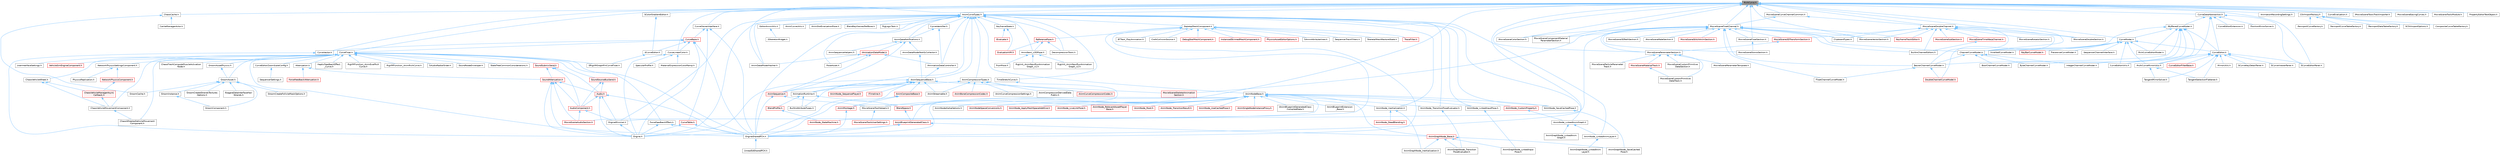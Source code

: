 digraph "RichCurve.h"
{
 // INTERACTIVE_SVG=YES
 // LATEX_PDF_SIZE
  bgcolor="transparent";
  edge [fontname=Helvetica,fontsize=10,labelfontname=Helvetica,labelfontsize=10];
  node [fontname=Helvetica,fontsize=10,shape=box,height=0.2,width=0.4];
  Node1 [id="Node000001",label="RichCurve.h",height=0.2,width=0.4,color="gray40", fillcolor="grey60", style="filled", fontcolor="black",tooltip=" "];
  Node1 -> Node2 [id="edge1_Node000001_Node000002",dir="back",color="steelblue1",style="solid",tooltip=" "];
  Node2 [id="Node000002",label="AnimCurveTypes.h",height=0.2,width=0.4,color="grey40", fillcolor="white", style="filled",URL="$d2/d19/AnimCurveTypes_8h.html",tooltip=" "];
  Node2 -> Node3 [id="edge2_Node000002_Node000003",dir="back",color="steelblue1",style="solid",tooltip=" "];
  Node3 [id="Node000003",label="AnimCompressionTypes.h",height=0.2,width=0.4,color="grey40", fillcolor="white", style="filled",URL="$d1/d3b/AnimCompressionTypes_8h.html",tooltip=" "];
  Node3 -> Node4 [id="edge3_Node000003_Node000004",dir="back",color="steelblue1",style="solid",tooltip=" "];
  Node4 [id="Node000004",label="AnimBoneCompressionCodec.h",height=0.2,width=0.4,color="red", fillcolor="#FFF0F0", style="filled",URL="$dd/dc3/AnimBoneCompressionCodec_8h.html",tooltip=" "];
  Node3 -> Node13 [id="edge4_Node000003_Node000013",dir="back",color="steelblue1",style="solid",tooltip=" "];
  Node13 [id="Node000013",label="AnimCompressionDerivedData\lPublic.h",height=0.2,width=0.4,color="grey40", fillcolor="white", style="filled",URL="$dc/d36/AnimCompressionDerivedDataPublic_8h.html",tooltip=" "];
  Node3 -> Node14 [id="edge5_Node000003_Node000014",dir="back",color="steelblue1",style="solid",tooltip=" "];
  Node14 [id="Node000014",label="AnimCurveCompressionCodec.h",height=0.2,width=0.4,color="red", fillcolor="#FFF0F0", style="filled",URL="$d3/d77/AnimCurveCompressionCodec_8h.html",tooltip=" "];
  Node3 -> Node18 [id="edge6_Node000003_Node000018",dir="back",color="steelblue1",style="solid",tooltip=" "];
  Node18 [id="Node000018",label="AnimCurveCompressionSettings.h",height=0.2,width=0.4,color="grey40", fillcolor="white", style="filled",URL="$d0/d49/AnimCurveCompressionSettings_8h.html",tooltip=" "];
  Node3 -> Node19 [id="edge7_Node000003_Node000019",dir="back",color="steelblue1",style="solid",tooltip=" "];
  Node19 [id="Node000019",label="AnimSequence.h",height=0.2,width=0.4,color="red", fillcolor="#FFF0F0", style="filled",URL="$d0/d8a/AnimSequence_8h.html",tooltip=" "];
  Node19 -> Node28 [id="edge8_Node000019_Node000028",dir="back",color="steelblue1",style="solid",tooltip=" "];
  Node28 [id="Node000028",label="EngineSharedPCH.h",height=0.2,width=0.4,color="grey40", fillcolor="white", style="filled",URL="$dc/dbb/EngineSharedPCH_8h.html",tooltip=" "];
  Node28 -> Node29 [id="edge9_Node000028_Node000029",dir="back",color="steelblue1",style="solid",tooltip=" "];
  Node29 [id="Node000029",label="UnrealEdSharedPCH.h",height=0.2,width=0.4,color="grey40", fillcolor="white", style="filled",URL="$d1/de6/UnrealEdSharedPCH_8h.html",tooltip=" "];
  Node19 -> Node30 [id="edge10_Node000019_Node000030",dir="back",color="steelblue1",style="solid",tooltip=" "];
  Node30 [id="Node000030",label="MovieSceneToolHelpers.h",height=0.2,width=0.4,color="grey40", fillcolor="white", style="filled",URL="$d4/d0e/MovieSceneToolHelpers_8h.html",tooltip=" "];
  Node30 -> Node31 [id="edge11_Node000030_Node000031",dir="back",color="steelblue1",style="solid",tooltip=" "];
  Node31 [id="Node000031",label="MovieSceneToolsUserSettings.h",height=0.2,width=0.4,color="red", fillcolor="#FFF0F0", style="filled",URL="$d5/dab/MovieSceneToolsUserSettings_8h.html",tooltip=" "];
  Node3 -> Node12 [id="edge12_Node000003_Node000012",dir="back",color="steelblue1",style="solid",tooltip=" "];
  Node12 [id="Node000012",label="AnimStreamable.h",height=0.2,width=0.4,color="grey40", fillcolor="white", style="filled",URL="$d1/d46/AnimStreamable_8h.html",tooltip=" "];
  Node2 -> Node37 [id="edge13_Node000002_Node000037",dir="back",color="steelblue1",style="solid",tooltip=" "];
  Node37 [id="Node000037",label="AnimCurveUtils.h",height=0.2,width=0.4,color="grey40", fillcolor="white", style="filled",URL="$d2/d99/AnimCurveUtils_8h.html",tooltip=" "];
  Node2 -> Node38 [id="edge14_Node000002_Node000038",dir="back",color="steelblue1",style="solid",tooltip=" "];
  Node38 [id="Node000038",label="AnimDataModelHasher.h",height=0.2,width=0.4,color="grey40", fillcolor="white", style="filled",URL="$d1/d21/AnimDataModelHasher_8h.html",tooltip=" "];
  Node2 -> Node39 [id="edge15_Node000002_Node000039",dir="back",color="steelblue1",style="solid",tooltip=" "];
  Node39 [id="Node000039",label="AnimDataNotifications.h",height=0.2,width=0.4,color="grey40", fillcolor="white", style="filled",URL="$df/dfa/AnimDataNotifications_8h.html",tooltip=" "];
  Node39 -> Node40 [id="edge16_Node000039_Node000040",dir="back",color="steelblue1",style="solid",tooltip=" "];
  Node40 [id="Node000040",label="AnimDataModelNotifyCollector.h",height=0.2,width=0.4,color="grey40", fillcolor="white", style="filled",URL="$dc/d99/AnimDataModelNotifyCollector_8h.html",tooltip=" "];
  Node40 -> Node41 [id="edge17_Node000040_Node000041",dir="back",color="steelblue1",style="solid",tooltip=" "];
  Node41 [id="Node000041",label="AnimSequenceBase.h",height=0.2,width=0.4,color="grey40", fillcolor="white", style="filled",URL="$db/d58/AnimSequenceBase_8h.html",tooltip=" "];
  Node41 -> Node42 [id="edge18_Node000041_Node000042",dir="back",color="steelblue1",style="solid",tooltip=" "];
  Node42 [id="Node000042",label="AnimCompositeBase.h",height=0.2,width=0.4,color="red", fillcolor="#FFF0F0", style="filled",URL="$de/dc9/AnimCompositeBase_8h.html",tooltip=" "];
  Node42 -> Node44 [id="edge19_Node000042_Node000044",dir="back",color="steelblue1",style="solid",tooltip=" "];
  Node44 [id="Node000044",label="AnimMontage.h",height=0.2,width=0.4,color="red", fillcolor="#FFF0F0", style="filled",URL="$d2/da0/AnimMontage_8h.html",tooltip=" "];
  Node44 -> Node28 [id="edge20_Node000044_Node000028",dir="back",color="steelblue1",style="solid",tooltip=" "];
  Node42 -> Node28 [id="edge21_Node000042_Node000028",dir="back",color="steelblue1",style="solid",tooltip=" "];
  Node41 -> Node54 [id="edge22_Node000041_Node000054",dir="back",color="steelblue1",style="solid",tooltip=" "];
  Node54 [id="Node000054",label="AnimNode_SequencePlayer.h",height=0.2,width=0.4,color="red", fillcolor="#FFF0F0", style="filled",URL="$d6/d7e/AnimNode__SequencePlayer_8h.html",tooltip=" "];
  Node41 -> Node19 [id="edge23_Node000041_Node000019",dir="back",color="steelblue1",style="solid",tooltip=" "];
  Node41 -> Node12 [id="edge24_Node000041_Node000012",dir="back",color="steelblue1",style="solid",tooltip=" "];
  Node41 -> Node56 [id="edge25_Node000041_Node000056",dir="back",color="steelblue1",style="solid",tooltip=" "];
  Node56 [id="Node000056",label="AnimationRuntime.h",height=0.2,width=0.4,color="grey40", fillcolor="white", style="filled",URL="$da/d93/AnimationRuntime_8h.html",tooltip=" "];
  Node56 -> Node57 [id="edge26_Node000056_Node000057",dir="back",color="steelblue1",style="solid",tooltip=" "];
  Node57 [id="Node000057",label="BlendProfile.h",height=0.2,width=0.4,color="red", fillcolor="#FFF0F0", style="filled",URL="$d6/d9c/BlendProfile_8h.html",tooltip=" "];
  Node57 -> Node58 [id="edge27_Node000057_Node000058",dir="back",color="steelblue1",style="solid",tooltip=" "];
  Node58 [id="Node000058",label="AnimNode_StateMachine.h",height=0.2,width=0.4,color="red", fillcolor="#FFF0F0", style="filled",URL="$df/d8f/AnimNode__StateMachine_8h.html",tooltip=" "];
  Node56 -> Node168 [id="edge28_Node000056_Node000168",dir="back",color="steelblue1",style="solid",tooltip=" "];
  Node168 [id="Node000168",label="BlendSpace.h",height=0.2,width=0.4,color="red", fillcolor="#FFF0F0", style="filled",URL="$d7/d9b/BlendSpace_8h.html",tooltip=" "];
  Node168 -> Node62 [id="edge29_Node000168_Node000062",dir="back",color="steelblue1",style="solid",tooltip=" "];
  Node62 [id="Node000062",label="AnimBlueprintGeneratedClass.h",height=0.2,width=0.4,color="red", fillcolor="#FFF0F0", style="filled",URL="$dc/d81/AnimBlueprintGeneratedClass_8h.html",tooltip=" "];
  Node62 -> Node63 [id="edge30_Node000062_Node000063",dir="back",color="steelblue1",style="solid",tooltip=" "];
  Node63 [id="Node000063",label="AnimGraphNode_Base.h",height=0.2,width=0.4,color="red", fillcolor="#FFF0F0", style="filled",URL="$d0/dfb/AnimGraphNode__Base_8h.html",tooltip=" "];
  Node63 -> Node97 [id="edge31_Node000063_Node000097",dir="back",color="steelblue1",style="solid",tooltip=" "];
  Node97 [id="Node000097",label="AnimGraphNode_Inertialization.h",height=0.2,width=0.4,color="grey40", fillcolor="white", style="filled",URL="$d7/d66/AnimGraphNode__Inertialization_8h.html",tooltip=" "];
  Node63 -> Node98 [id="edge32_Node000063_Node000098",dir="back",color="steelblue1",style="solid",tooltip=" "];
  Node98 [id="Node000098",label="AnimGraphNode_LinkedInput\lPose.h",height=0.2,width=0.4,color="grey40", fillcolor="white", style="filled",URL="$d7/d8c/AnimGraphNode__LinkedInputPose_8h.html",tooltip=" "];
  Node63 -> Node112 [id="edge33_Node000063_Node000112",dir="back",color="steelblue1",style="solid",tooltip=" "];
  Node112 [id="Node000112",label="AnimGraphNode_SaveCached\lPose.h",height=0.2,width=0.4,color="grey40", fillcolor="white", style="filled",URL="$df/d5e/AnimGraphNode__SaveCachedPose_8h.html",tooltip=" "];
  Node63 -> Node142 [id="edge34_Node000063_Node000142",dir="back",color="steelblue1",style="solid",tooltip=" "];
  Node142 [id="Node000142",label="AnimGraphNode_Transition\lPoseEvaluator.h",height=0.2,width=0.4,color="grey40", fillcolor="white", style="filled",URL="$d8/dec/AnimGraphNode__TransitionPoseEvaluator_8h.html",tooltip=" "];
  Node62 -> Node49 [id="edge35_Node000062_Node000049",dir="back",color="steelblue1",style="solid",tooltip=" "];
  Node49 [id="Node000049",label="Engine.h",height=0.2,width=0.4,color="grey40", fillcolor="white", style="filled",URL="$d1/d34/Public_2Engine_8h.html",tooltip=" "];
  Node62 -> Node28 [id="edge36_Node000062_Node000028",dir="back",color="steelblue1",style="solid",tooltip=" "];
  Node56 -> Node172 [id="edge37_Node000056_Node000172",dir="back",color="steelblue1",style="solid",tooltip=" "];
  Node172 [id="Node000172",label="BuiltInAttributeTypes.h",height=0.2,width=0.4,color="grey40", fillcolor="white", style="filled",URL="$dc/dd0/BuiltInAttributeTypes_8h.html",tooltip=" "];
  Node41 -> Node172 [id="edge38_Node000041_Node000172",dir="back",color="steelblue1",style="solid",tooltip=" "];
  Node41 -> Node49 [id="edge39_Node000041_Node000049",dir="back",color="steelblue1",style="solid",tooltip=" "];
  Node41 -> Node28 [id="edge40_Node000041_Node000028",dir="back",color="steelblue1",style="solid",tooltip=" "];
  Node41 -> Node173 [id="edge41_Node000041_Node000173",dir="back",color="steelblue1",style="solid",tooltip=" "];
  Node173 [id="Node000173",label="ITimeline.h",height=0.2,width=0.4,color="red", fillcolor="#FFF0F0", style="filled",URL="$d9/d1c/ITimeline_8h.html",tooltip=" "];
  Node41 -> Node180 [id="edge42_Node000041_Node000180",dir="back",color="steelblue1",style="solid",tooltip=" "];
  Node180 [id="Node000180",label="MovieSceneSkeletalAnimation\lSection.h",height=0.2,width=0.4,color="red", fillcolor="#FFF0F0", style="filled",URL="$de/d52/MovieSceneSkeletalAnimationSection_8h.html",tooltip=" "];
  Node39 -> Node19 [id="edge43_Node000039_Node000019",dir="back",color="steelblue1",style="solid",tooltip=" "];
  Node39 -> Node182 [id="edge44_Node000039_Node000182",dir="back",color="steelblue1",style="solid",tooltip=" "];
  Node182 [id="Node000182",label="AnimSequenceHelpers.h",height=0.2,width=0.4,color="grey40", fillcolor="white", style="filled",URL="$dd/d12/AnimSequenceHelpers_8h.html",tooltip=" "];
  Node39 -> Node183 [id="edge45_Node000039_Node000183",dir="back",color="steelblue1",style="solid",tooltip=" "];
  Node183 [id="Node000183",label="IAnimationDataModel.h",height=0.2,width=0.4,color="red", fillcolor="#FFF0F0", style="filled",URL="$d3/dc4/IAnimationDataModel_8h.html",tooltip=" "];
  Node183 -> Node38 [id="edge46_Node000183_Node000038",dir="back",color="steelblue1",style="solid",tooltip=" "];
  Node183 -> Node19 [id="edge47_Node000183_Node000019",dir="back",color="steelblue1",style="solid",tooltip=" "];
  Node183 -> Node185 [id="edge48_Node000183_Node000185",dir="back",color="steelblue1",style="solid",tooltip=" "];
  Node185 [id="Node000185",label="IAnimationDataController.h",height=0.2,width=0.4,color="grey40", fillcolor="white", style="filled",URL="$df/d22/IAnimationDataController_8h.html",tooltip=" "];
  Node185 -> Node41 [id="edge49_Node000185_Node000041",dir="back",color="steelblue1",style="solid",tooltip=" "];
  Node183 -> Node186 [id="edge50_Node000183_Node000186",dir="back",color="steelblue1",style="solid",tooltip=" "];
  Node186 [id="Node000186",label="PoseAsset.h",height=0.2,width=0.4,color="grey40", fillcolor="white", style="filled",URL="$d9/dba/PoseAsset_8h.html",tooltip=" "];
  Node2 -> Node187 [id="edge51_Node000002_Node000187",dir="back",color="steelblue1",style="solid",tooltip=" "];
  Node187 [id="Node000187",label="AnimNext_LODPose.h",height=0.2,width=0.4,color="grey40", fillcolor="white", style="filled",URL="$d7/d76/AnimNext__LODPose_8h.html",tooltip=" "];
  Node187 -> Node188 [id="edge52_Node000187_Node000188",dir="back",color="steelblue1",style="solid",tooltip=" "];
  Node188 [id="Node000188",label="PushPose.h",height=0.2,width=0.4,color="grey40", fillcolor="white", style="filled",URL="$d2/de9/PushPose_8h.html",tooltip=" "];
  Node187 -> Node189 [id="edge53_Node000187_Node000189",dir="back",color="steelblue1",style="solid",tooltip=" "];
  Node189 [id="Node000189",label="RigUnit_AnimNextRunAnimation\lGraph_v1.h",height=0.2,width=0.4,color="grey40", fillcolor="white", style="filled",URL="$d1/df7/RigUnit__AnimNextRunAnimationGraph__v1_8h.html",tooltip=" "];
  Node187 -> Node190 [id="edge54_Node000187_Node000190",dir="back",color="steelblue1",style="solid",tooltip=" "];
  Node190 [id="Node000190",label="RigUnit_AnimNextRunAnimation\lGraph_v2.h",height=0.2,width=0.4,color="grey40", fillcolor="white", style="filled",URL="$d6/d84/RigUnit__AnimNextRunAnimationGraph__v2_8h.html",tooltip=" "];
  Node2 -> Node191 [id="edge55_Node000002_Node000191",dir="back",color="steelblue1",style="solid",tooltip=" "];
  Node191 [id="Node000191",label="AnimNodeBase.h",height=0.2,width=0.4,color="grey40", fillcolor="white", style="filled",URL="$d9/dce/AnimNodeBase_8h.html",tooltip=" "];
  Node191 -> Node192 [id="edge56_Node000191_Node000192",dir="back",color="steelblue1",style="solid",tooltip=" "];
  Node192 [id="Node000192",label="AnimBlueprintExtension\l_Base.h",height=0.2,width=0.4,color="grey40", fillcolor="white", style="filled",URL="$d1/d73/AnimBlueprintExtension__Base_8h.html",tooltip=" "];
  Node191 -> Node62 [id="edge57_Node000191_Node000062",dir="back",color="steelblue1",style="solid",tooltip=" "];
  Node191 -> Node63 [id="edge58_Node000191_Node000063",dir="back",color="steelblue1",style="solid",tooltip=" "];
  Node191 -> Node154 [id="edge59_Node000191_Node000154",dir="back",color="steelblue1",style="solid",tooltip=" "];
  Node154 [id="Node000154",label="AnimNodeAlphaOptions.h",height=0.2,width=0.4,color="grey40", fillcolor="white", style="filled",URL="$df/d96/AnimNodeAlphaOptions_8h.html",tooltip=" "];
  Node191 -> Node193 [id="edge60_Node000191_Node000193",dir="back",color="steelblue1",style="solid",tooltip=" "];
  Node193 [id="Node000193",label="AnimNodeSpaceConversions.h",height=0.2,width=0.4,color="red", fillcolor="#FFF0F0", style="filled",URL="$da/d0a/AnimNodeSpaceConversions_8h.html",tooltip=" "];
  Node191 -> Node194 [id="edge61_Node000191_Node000194",dir="back",color="steelblue1",style="solid",tooltip=" "];
  Node194 [id="Node000194",label="AnimNode_ApplyMeshSpaceAdditive.h",height=0.2,width=0.4,color="red", fillcolor="#FFF0F0", style="filled",URL="$d9/d6b/AnimNode__ApplyMeshSpaceAdditive_8h.html",tooltip=" "];
  Node191 -> Node195 [id="edge62_Node000191_Node000195",dir="back",color="steelblue1",style="solid",tooltip=" "];
  Node195 [id="Node000195",label="AnimNode_CustomProperty.h",height=0.2,width=0.4,color="red", fillcolor="#FFF0F0", style="filled",URL="$d3/ddc/AnimNode__CustomProperty_8h.html",tooltip=" "];
  Node195 -> Node197 [id="edge63_Node000195_Node000197",dir="back",color="steelblue1",style="solid",tooltip=" "];
  Node197 [id="Node000197",label="AnimNode_LinkedAnimGraph.h",height=0.2,width=0.4,color="grey40", fillcolor="white", style="filled",URL="$d8/d5e/AnimNode__LinkedAnimGraph_8h.html",tooltip=" "];
  Node197 -> Node94 [id="edge64_Node000197_Node000094",dir="back",color="steelblue1",style="solid",tooltip=" "];
  Node94 [id="Node000094",label="AnimGraphNode_LinkedAnim\lGraph.h",height=0.2,width=0.4,color="grey40", fillcolor="white", style="filled",URL="$da/dd5/AnimGraphNode__LinkedAnimGraph_8h.html",tooltip=" "];
  Node197 -> Node198 [id="edge65_Node000197_Node000198",dir="back",color="steelblue1",style="solid",tooltip=" "];
  Node198 [id="Node000198",label="AnimNode_LinkedAnimLayer.h",height=0.2,width=0.4,color="grey40", fillcolor="white", style="filled",URL="$da/d11/AnimNode__LinkedAnimLayer_8h.html",tooltip=" "];
  Node198 -> Node95 [id="edge66_Node000198_Node000095",dir="back",color="steelblue1",style="solid",tooltip=" "];
  Node95 [id="Node000095",label="AnimGraphNode_LinkedAnim\lLayer.h",height=0.2,width=0.4,color="grey40", fillcolor="white", style="filled",URL="$dc/d51/AnimGraphNode__LinkedAnimLayer_8h.html",tooltip=" "];
  Node191 -> Node199 [id="edge67_Node000191_Node000199",dir="back",color="steelblue1",style="solid",tooltip=" "];
  Node199 [id="Node000199",label="AnimNode_Inertialization.h",height=0.2,width=0.4,color="grey40", fillcolor="white", style="filled",URL="$d8/d62/AnimNode__Inertialization_8h.html",tooltip=" "];
  Node199 -> Node97 [id="edge68_Node000199_Node000097",dir="back",color="steelblue1",style="solid",tooltip=" "];
  Node199 -> Node200 [id="edge69_Node000199_Node000200",dir="back",color="steelblue1",style="solid",tooltip=" "];
  Node200 [id="Node000200",label="AnimNode_DeadBlending.h",height=0.2,width=0.4,color="red", fillcolor="#FFF0F0", style="filled",URL="$df/dfa/AnimNode__DeadBlending_8h.html",tooltip=" "];
  Node191 -> Node201 [id="edge70_Node000191_Node000201",dir="back",color="steelblue1",style="solid",tooltip=" "];
  Node201 [id="Node000201",label="AnimNode_LinkedInputPose.h",height=0.2,width=0.4,color="grey40", fillcolor="white", style="filled",URL="$d3/d07/AnimNode__LinkedInputPose_8h.html",tooltip=" "];
  Node201 -> Node98 [id="edge71_Node000201_Node000098",dir="back",color="steelblue1",style="solid",tooltip=" "];
  Node191 -> Node202 [id="edge72_Node000191_Node000202",dir="back",color="steelblue1",style="solid",tooltip=" "];
  Node202 [id="Node000202",label="AnimNode_LiveLinkPose.h",height=0.2,width=0.4,color="red", fillcolor="#FFF0F0", style="filled",URL="$df/d09/AnimNode__LiveLinkPose_8h.html",tooltip=" "];
  Node191 -> Node203 [id="edge73_Node000191_Node000203",dir="back",color="steelblue1",style="solid",tooltip=" "];
  Node203 [id="Node000203",label="AnimNode_RelevantAssetPlayer\lBase.h",height=0.2,width=0.4,color="red", fillcolor="#FFF0F0", style="filled",URL="$d5/d02/AnimNode__RelevantAssetPlayerBase_8h.html",tooltip=" "];
  Node191 -> Node205 [id="edge74_Node000191_Node000205",dir="back",color="steelblue1",style="solid",tooltip=" "];
  Node205 [id="Node000205",label="AnimNode_Root.h",height=0.2,width=0.4,color="red", fillcolor="#FFF0F0", style="filled",URL="$d3/d2c/AnimNode__Root_8h.html",tooltip=" "];
  Node191 -> Node207 [id="edge75_Node000191_Node000207",dir="back",color="steelblue1",style="solid",tooltip=" "];
  Node207 [id="Node000207",label="AnimNode_SaveCachedPose.h",height=0.2,width=0.4,color="grey40", fillcolor="white", style="filled",URL="$d8/d46/AnimNode__SaveCachedPose_8h.html",tooltip=" "];
  Node207 -> Node112 [id="edge76_Node000207_Node000112",dir="back",color="steelblue1",style="solid",tooltip=" "];
  Node191 -> Node58 [id="edge77_Node000191_Node000058",dir="back",color="steelblue1",style="solid",tooltip=" "];
  Node191 -> Node208 [id="edge78_Node000191_Node000208",dir="back",color="steelblue1",style="solid",tooltip=" "];
  Node208 [id="Node000208",label="AnimNode_TransitionPoseEvaluator.h",height=0.2,width=0.4,color="grey40", fillcolor="white", style="filled",URL="$db/df6/AnimNode__TransitionPoseEvaluator_8h.html",tooltip=" "];
  Node208 -> Node142 [id="edge79_Node000208_Node000142",dir="back",color="steelblue1",style="solid",tooltip=" "];
  Node191 -> Node209 [id="edge80_Node000191_Node000209",dir="back",color="steelblue1",style="solid",tooltip=" "];
  Node209 [id="Node000209",label="AnimNode_TransitionResult.h",height=0.2,width=0.4,color="red", fillcolor="#FFF0F0", style="filled",URL="$d7/d1b/AnimNode__TransitionResult_8h.html",tooltip=" "];
  Node191 -> Node210 [id="edge81_Node000191_Node000210",dir="back",color="steelblue1",style="solid",tooltip=" "];
  Node210 [id="Node000210",label="AnimNode_UseCachedPose.h",height=0.2,width=0.4,color="red", fillcolor="#FFF0F0", style="filled",URL="$de/d6a/AnimNode__UseCachedPose_8h.html",tooltip=" "];
  Node191 -> Node156 [id="edge82_Node000191_Node000156",dir="back",color="steelblue1",style="solid",tooltip=" "];
  Node156 [id="Node000156",label="AnimSingleNodeInstanceProxy.h",height=0.2,width=0.4,color="red", fillcolor="#FFF0F0", style="filled",URL="$dc/de5/AnimSingleNodeInstanceProxy_8h.html",tooltip=" "];
  Node191 -> Node168 [id="edge83_Node000191_Node000168",dir="back",color="steelblue1",style="solid",tooltip=" "];
  Node191 -> Node28 [id="edge84_Node000191_Node000028",dir="back",color="steelblue1",style="solid",tooltip=" "];
  Node191 -> Node164 [id="edge85_Node000191_Node000164",dir="back",color="steelblue1",style="solid",tooltip=" "];
  Node164 [id="Node000164",label="IAnimBlueprintGeneratedClass\lCompiledData.h",height=0.2,width=0.4,color="grey40", fillcolor="white", style="filled",URL="$d6/de8/IAnimBlueprintGeneratedClassCompiledData_8h.html",tooltip=" "];
  Node2 -> Node199 [id="edge86_Node000002_Node000199",dir="back",color="steelblue1",style="solid",tooltip=" "];
  Node2 -> Node197 [id="edge87_Node000002_Node000197",dir="back",color="steelblue1",style="solid",tooltip=" "];
  Node2 -> Node198 [id="edge88_Node000002_Node000198",dir="back",color="steelblue1",style="solid",tooltip=" "];
  Node2 -> Node201 [id="edge89_Node000002_Node000201",dir="back",color="steelblue1",style="solid",tooltip=" "];
  Node2 -> Node207 [id="edge90_Node000002_Node000207",dir="back",color="steelblue1",style="solid",tooltip=" "];
  Node2 -> Node208 [id="edge91_Node000002_Node000208",dir="back",color="steelblue1",style="solid",tooltip=" "];
  Node2 -> Node41 [id="edge92_Node000002_Node000041",dir="back",color="steelblue1",style="solid",tooltip=" "];
  Node2 -> Node211 [id="edge93_Node000002_Node000211",dir="back",color="steelblue1",style="solid",tooltip=" "];
  Node211 [id="Node000211",label="AnimSlotEvaluationPose.h",height=0.2,width=0.4,color="grey40", fillcolor="white", style="filled",URL="$db/d61/AnimSlotEvaluationPose_8h.html",tooltip=" "];
  Node2 -> Node56 [id="edge94_Node000002_Node000056",dir="back",color="steelblue1",style="solid",tooltip=" "];
  Node2 -> Node212 [id="edge95_Node000002_Node000212",dir="back",color="steelblue1",style="solid",tooltip=" "];
  Node212 [id="Node000212",label="BlendKeyframesPerBone.h",height=0.2,width=0.4,color="grey40", fillcolor="white", style="filled",URL="$d0/d52/BlendKeyframesPerBone_8h.html",tooltip=" "];
  Node2 -> Node213 [id="edge96_Node000002_Node000213",dir="back",color="steelblue1",style="solid",tooltip=" "];
  Node213 [id="Node000213",label="CurveIdentifier.h",height=0.2,width=0.4,color="grey40", fillcolor="white", style="filled",URL="$d7/d2c/CurveIdentifier_8h.html",tooltip=" "];
  Node213 -> Node39 [id="edge97_Node000213_Node000039",dir="back",color="steelblue1",style="solid",tooltip=" "];
  Node213 -> Node185 [id="edge98_Node000213_Node000185",dir="back",color="steelblue1",style="solid",tooltip=" "];
  Node2 -> Node214 [id="edge99_Node000002_Node000214",dir="back",color="steelblue1",style="solid",tooltip=" "];
  Node214 [id="Node000214",label="DecompressionTools.h",height=0.2,width=0.4,color="grey40", fillcolor="white", style="filled",URL="$db/dae/DecompressionTools_8h.html",tooltip=" "];
  Node2 -> Node215 [id="edge100_Node000002_Node000215",dir="back",color="steelblue1",style="solid",tooltip=" "];
  Node215 [id="Node000215",label="EditorAnimUtils.h",height=0.2,width=0.4,color="grey40", fillcolor="white", style="filled",URL="$d1/dd4/EditorAnimUtils_8h.html",tooltip=" "];
  Node215 -> Node216 [id="edge101_Node000215_Node000216",dir="back",color="steelblue1",style="solid",tooltip=" "];
  Node216 [id="Node000216",label="SSkeletonWidget.h",height=0.2,width=0.4,color="grey40", fillcolor="white", style="filled",URL="$dd/da7/SSkeletonWidget_8h.html",tooltip=" "];
  Node2 -> Node49 [id="edge102_Node000002_Node000049",dir="back",color="steelblue1",style="solid",tooltip=" "];
  Node2 -> Node48 [id="edge103_Node000002_Node000048",dir="back",color="steelblue1",style="solid",tooltip=" "];
  Node48 [id="Node000048",label="EngineMinimal.h",height=0.2,width=0.4,color="grey40", fillcolor="white", style="filled",URL="$d0/d2c/EngineMinimal_8h.html",tooltip=" "];
  Node48 -> Node49 [id="edge104_Node000048_Node000049",dir="back",color="steelblue1",style="solid",tooltip=" "];
  Node2 -> Node28 [id="edge105_Node000002_Node000028",dir="back",color="steelblue1",style="solid",tooltip=" "];
  Node2 -> Node185 [id="edge106_Node000002_Node000185",dir="back",color="steelblue1",style="solid",tooltip=" "];
  Node2 -> Node217 [id="edge107_Node000002_Node000217",dir="back",color="steelblue1",style="solid",tooltip=" "];
  Node217 [id="Node000217",label="KeyframeState.h",height=0.2,width=0.4,color="grey40", fillcolor="white", style="filled",URL="$d3/dcd/KeyframeState_8h.html",tooltip=" "];
  Node217 -> Node218 [id="edge108_Node000217_Node000218",dir="back",color="steelblue1",style="solid",tooltip=" "];
  Node218 [id="Node000218",label="EvaluationVM.h",height=0.2,width=0.4,color="red", fillcolor="#FFF0F0", style="filled",URL="$d0/d71/EvaluationVM_8h.html",tooltip=" "];
  Node217 -> Node220 [id="edge109_Node000217_Node000220",dir="back",color="steelblue1",style="solid",tooltip=" "];
  Node220 [id="Node000220",label="IEvaluate.h",height=0.2,width=0.4,color="red", fillcolor="#FFF0F0", style="filled",URL="$d8/d35/IEvaluate_8h.html",tooltip=" "];
  Node2 -> Node186 [id="edge110_Node000002_Node000186",dir="back",color="steelblue1",style="solid",tooltip=" "];
  Node2 -> Node224 [id="edge111_Node000002_Node000224",dir="back",color="steelblue1",style="solid",tooltip=" "];
  Node224 [id="Node000224",label="RigLogicTask.h",height=0.2,width=0.4,color="grey40", fillcolor="white", style="filled",URL="$dd/de7/RigLogicTask_8h.html",tooltip=" "];
  Node2 -> Node225 [id="edge112_Node000002_Node000225",dir="back",color="steelblue1",style="solid",tooltip=" "];
  Node225 [id="Node000225",label="SkeletalMeshComponent.h",height=0.2,width=0.4,color="grey40", fillcolor="white", style="filled",URL="$d8/db5/SkeletalMeshComponent_8h.html",tooltip=" "];
  Node225 -> Node226 [id="edge113_Node000225_Node000226",dir="back",color="steelblue1",style="solid",tooltip=" "];
  Node226 [id="Node000226",label="BTTask_PlayAnimation.h",height=0.2,width=0.4,color="grey40", fillcolor="white", style="filled",URL="$db/d8d/BTTask__PlayAnimation_8h.html",tooltip=" "];
  Node225 -> Node227 [id="edge114_Node000225_Node000227",dir="back",color="steelblue1",style="solid",tooltip=" "];
  Node227 [id="Node000227",label="ClothCollisionSource.h",height=0.2,width=0.4,color="grey40", fillcolor="white", style="filled",URL="$d2/dac/ClothCollisionSource_8h.html",tooltip=" "];
  Node225 -> Node228 [id="edge115_Node000225_Node000228",dir="back",color="steelblue1",style="solid",tooltip=" "];
  Node228 [id="Node000228",label="DebugSkelMeshComponent.h",height=0.2,width=0.4,color="red", fillcolor="#FFF0F0", style="filled",URL="$d5/d33/DebugSkelMeshComponent_8h.html",tooltip=" "];
  Node225 -> Node48 [id="edge116_Node000225_Node000048",dir="back",color="steelblue1",style="solid",tooltip=" "];
  Node225 -> Node28 [id="edge117_Node000225_Node000028",dir="back",color="steelblue1",style="solid",tooltip=" "];
  Node225 -> Node231 [id="edge118_Node000225_Node000231",dir="back",color="steelblue1",style="solid",tooltip=" "];
  Node231 [id="Node000231",label="InstancedSkinnedMeshComponent.h",height=0.2,width=0.4,color="red", fillcolor="#FFF0F0", style="filled",URL="$d7/da7/InstancedSkinnedMeshComponent_8h.html",tooltip=" "];
  Node225 -> Node234 [id="edge119_Node000225_Node000234",dir="back",color="steelblue1",style="solid",tooltip=" "];
  Node234 [id="Node000234",label="PhysicsAssetEditorOptions.h",height=0.2,width=0.4,color="red", fillcolor="#FFF0F0", style="filled",URL="$df/d83/PhysicsAssetEditorOptions_8h.html",tooltip=" "];
  Node225 -> Node235 [id="edge120_Node000225_Node000235",dir="back",color="steelblue1",style="solid",tooltip=" "];
  Node235 [id="Node000235",label="ReferencePose.h",height=0.2,width=0.4,color="red", fillcolor="#FFF0F0", style="filled",URL="$d7/d7f/ReferencePose_8h.html",tooltip=" "];
  Node235 -> Node187 [id="edge121_Node000235_Node000187",dir="back",color="steelblue1",style="solid",tooltip=" "];
  Node235 -> Node214 [id="edge122_Node000235_Node000214",dir="back",color="steelblue1",style="solid",tooltip=" "];
  Node235 -> Node218 [id="edge123_Node000235_Node000218",dir="back",color="steelblue1",style="solid",tooltip=" "];
  Node225 -> Node241 [id="edge124_Node000225_Node000241",dir="back",color="steelblue1",style="solid",tooltip=" "];
  Node241 [id="Node000241",label="SAnimAttributeView.h",height=0.2,width=0.4,color="grey40", fillcolor="white", style="filled",URL="$df/d42/SAnimAttributeView_8h.html",tooltip=" "];
  Node225 -> Node242 [id="edge125_Node000225_Node000242",dir="back",color="steelblue1",style="solid",tooltip=" "];
  Node242 [id="Node000242",label="SequencerTrackFilters.h",height=0.2,width=0.4,color="grey40", fillcolor="white", style="filled",URL="$df/d72/SequencerTrackFilters_8h.html",tooltip=" "];
  Node225 -> Node243 [id="edge126_Node000225_Node000243",dir="back",color="steelblue1",style="solid",tooltip=" "];
  Node243 [id="Node000243",label="SkeletalMeshRestoreState.h",height=0.2,width=0.4,color="grey40", fillcolor="white", style="filled",URL="$d4/dfa/SkeletalMeshRestoreState_8h.html",tooltip=" "];
  Node225 -> Node244 [id="edge127_Node000225_Node000244",dir="back",color="steelblue1",style="solid",tooltip=" "];
  Node244 [id="Node000244",label="TraceFilter.h",height=0.2,width=0.4,color="red", fillcolor="#FFF0F0", style="filled",URL="$de/dc1/TraceFilter_8h.html",tooltip=" "];
  Node2 -> Node279 [id="edge128_Node000002_Node000279",dir="back",color="steelblue1",style="solid",tooltip=" "];
  Node279 [id="Node000279",label="TimeStretchCurve.h",height=0.2,width=0.4,color="grey40", fillcolor="white", style="filled",URL="$dc/df5/TimeStretchCurve_8h.html",tooltip=" "];
  Node279 -> Node44 [id="edge129_Node000279_Node000044",dir="back",color="steelblue1",style="solid",tooltip=" "];
  Node1 -> Node38 [id="edge130_Node000001_Node000038",dir="back",color="steelblue1",style="solid",tooltip=" "];
  Node1 -> Node280 [id="edge131_Node000001_Node000280",dir="back",color="steelblue1",style="solid",tooltip=" "];
  Node280 [id="Node000280",label="AnimationRecordingSettings.h",height=0.2,width=0.4,color="grey40", fillcolor="white", style="filled",URL="$d8/dfd/AnimationRecordingSettings_8h.html",tooltip=" "];
  Node1 -> Node281 [id="edge132_Node000001_Node000281",dir="back",color="steelblue1",style="solid",tooltip=" "];
  Node281 [id="Node000281",label="CSVImportFactory.h",height=0.2,width=0.4,color="grey40", fillcolor="white", style="filled",URL="$df/d17/CSVImportFactory_8h.html",tooltip=" "];
  Node281 -> Node282 [id="edge133_Node000281_Node000282",dir="back",color="steelblue1",style="solid",tooltip=" "];
  Node282 [id="Node000282",label="CompositeCurveTableFactory.h",height=0.2,width=0.4,color="grey40", fillcolor="white", style="filled",URL="$d2/d94/CompositeCurveTableFactory_8h.html",tooltip=" "];
  Node281 -> Node283 [id="edge134_Node000281_Node000283",dir="back",color="steelblue1",style="solid",tooltip=" "];
  Node283 [id="Node000283",label="ReimportCurveFactory.h",height=0.2,width=0.4,color="grey40", fillcolor="white", style="filled",URL="$d0/dfa/ReimportCurveFactory_8h.html",tooltip=" "];
  Node281 -> Node284 [id="edge135_Node000281_Node000284",dir="back",color="steelblue1",style="solid",tooltip=" "];
  Node284 [id="Node000284",label="ReimportCurveTableFactory.h",height=0.2,width=0.4,color="grey40", fillcolor="white", style="filled",URL="$d9/d35/ReimportCurveTableFactory_8h.html",tooltip=" "];
  Node281 -> Node285 [id="edge136_Node000281_Node000285",dir="back",color="steelblue1",style="solid",tooltip=" "];
  Node285 [id="Node000285",label="ReimportDataTableFactory.h",height=0.2,width=0.4,color="grey40", fillcolor="white", style="filled",URL="$d4/d95/ReimportDataTableFactory_8h.html",tooltip=" "];
  Node281 -> Node286 [id="edge137_Node000281_Node000286",dir="back",color="steelblue1",style="solid",tooltip=" "];
  Node286 [id="Node000286",label="SCSVImportOptions.h",height=0.2,width=0.4,color="grey40", fillcolor="white", style="filled",URL="$d7/dfe/SCSVImportOptions_8h.html",tooltip=" "];
  Node1 -> Node287 [id="edge138_Node000001_Node000287",dir="back",color="steelblue1",style="solid",tooltip=" "];
  Node287 [id="Node000287",label="ChaosCache.h",height=0.2,width=0.4,color="grey40", fillcolor="white", style="filled",URL="$d0/de3/ChaosCache_8h.html",tooltip=" "];
  Node287 -> Node288 [id="edge139_Node000287_Node000288",dir="back",color="steelblue1",style="solid",tooltip=" "];
  Node288 [id="Node000288",label="CacheManagerActor.h",height=0.2,width=0.4,color="grey40", fillcolor="white", style="filled",URL="$d6/d22/CacheManagerActor_8h.html",tooltip=" "];
  Node287 -> Node289 [id="edge140_Node000287_Node000289",dir="back",color="steelblue1",style="solid",tooltip=" "];
  Node289 [id="Node000289",label="GroomCache.h",height=0.2,width=0.4,color="grey40", fillcolor="white", style="filled",URL="$d7/d6e/GroomCache_8h.html",tooltip=" "];
  Node1 -> Node290 [id="edge141_Node000001_Node000290",dir="back",color="steelblue1",style="solid",tooltip=" "];
  Node290 [id="Node000290",label="CurveDataAbstraction.h",height=0.2,width=0.4,color="grey40", fillcolor="white", style="filled",URL="$dd/dbe/CurveDataAbstraction_8h.html",tooltip=" "];
  Node290 -> Node291 [id="edge142_Node000290_Node000291",dir="back",color="steelblue1",style="solid",tooltip=" "];
  Node291 [id="Node000291",label="CurveEditor.h",height=0.2,width=0.4,color="grey40", fillcolor="white", style="filled",URL="$d1/d27/CurveEditor_8h.html",tooltip=" "];
  Node291 -> Node292 [id="edge143_Node000291_Node000292",dir="back",color="steelblue1",style="solid",tooltip=" "];
  Node292 [id="Node000292",label="CurveEditorFilterBase.h",height=0.2,width=0.4,color="red", fillcolor="#FFF0F0", style="filled",URL="$d9/d6a/CurveEditorFilterBase_8h.html",tooltip=" "];
  Node291 -> Node301 [id="edge144_Node000291_Node000301",dir="back",color="steelblue1",style="solid",tooltip=" "];
  Node301 [id="Node000301",label="CurveEditorUtils.h",height=0.2,width=0.4,color="grey40", fillcolor="white", style="filled",URL="$d3/d81/CurveEditorUtils_8h.html",tooltip=" "];
  Node291 -> Node302 [id="edge145_Node000291_Node000302",dir="back",color="steelblue1",style="solid",tooltip=" "];
  Node302 [id="Node000302",label="MirrorUtils.h",height=0.2,width=0.4,color="grey40", fillcolor="white", style="filled",URL="$da/d75/MirrorUtils_8h.html",tooltip=" "];
  Node291 -> Node303 [id="edge146_Node000291_Node000303",dir="back",color="steelblue1",style="solid",tooltip=" "];
  Node303 [id="Node000303",label="MultiCurveMirrorUtils.h",height=0.2,width=0.4,color="grey40", fillcolor="white", style="filled",URL="$da/d1b/MultiCurveMirrorUtils_8h.html",tooltip=" "];
  Node303 -> Node304 [id="edge147_Node000303_Node000304",dir="back",color="steelblue1",style="solid",tooltip=" "];
  Node304 [id="Node000304",label="TangentMirrorSolver.h",height=0.2,width=0.4,color="grey40", fillcolor="white", style="filled",URL="$dc/dea/TangentMirrorSolver_8h.html",tooltip=" "];
  Node303 -> Node305 [id="edge148_Node000303_Node000305",dir="back",color="steelblue1",style="solid",tooltip=" "];
  Node305 [id="Node000305",label="TangentSelectionFlattener.h",height=0.2,width=0.4,color="grey40", fillcolor="white", style="filled",URL="$d7/dd8/TangentSelectionFlattener_8h.html",tooltip=" "];
  Node291 -> Node300 [id="edge149_Node000291_Node000300",dir="back",color="steelblue1",style="solid",tooltip=" "];
  Node300 [id="Node000300",label="SCurveEditorPanel.h",height=0.2,width=0.4,color="grey40", fillcolor="white", style="filled",URL="$db/d60/SCurveEditorPanel_8h.html",tooltip=" "];
  Node291 -> Node306 [id="edge150_Node000291_Node000306",dir="back",color="steelblue1",style="solid",tooltip=" "];
  Node306 [id="Node000306",label="SCurveKeyDetailPanel.h",height=0.2,width=0.4,color="grey40", fillcolor="white", style="filled",URL="$d9/d1c/SCurveKeyDetailPanel_8h.html",tooltip=" "];
  Node291 -> Node307 [id="edge151_Node000291_Node000307",dir="back",color="steelblue1",style="solid",tooltip=" "];
  Node307 [id="Node000307",label="SCurveViewerPanel.h",height=0.2,width=0.4,color="grey40", fillcolor="white", style="filled",URL="$de/d3b/SCurveViewerPanel_8h.html",tooltip=" "];
  Node291 -> Node304 [id="edge152_Node000291_Node000304",dir="back",color="steelblue1",style="solid",tooltip=" "];
  Node291 -> Node305 [id="edge153_Node000291_Node000305",dir="back",color="steelblue1",style="solid",tooltip=" "];
  Node290 -> Node308 [id="edge154_Node000290_Node000308",dir="back",color="steelblue1",style="solid",tooltip=" "];
  Node308 [id="Node000308",label="CurveEditorExtension.h",height=0.2,width=0.4,color="grey40", fillcolor="white", style="filled",URL="$da/d91/CurveEditorExtension_8h.html",tooltip=" "];
  Node290 -> Node309 [id="edge155_Node000290_Node000309",dir="back",color="steelblue1",style="solid",tooltip=" "];
  Node309 [id="Node000309",label="IBufferedCurveModel.h",height=0.2,width=0.4,color="grey40", fillcolor="white", style="filled",URL="$d5/dd9/IBufferedCurveModel_8h.html",tooltip=" "];
  Node309 -> Node310 [id="edge156_Node000309_Node000310",dir="back",color="steelblue1",style="solid",tooltip=" "];
  Node310 [id="Node000310",label="BezierChannelCurveModel.h",height=0.2,width=0.4,color="grey40", fillcolor="white", style="filled",URL="$d3/d63/BezierChannelCurveModel_8h.html",tooltip=" "];
  Node310 -> Node311 [id="edge157_Node000310_Node000311",dir="back",color="steelblue1",style="solid",tooltip=" "];
  Node311 [id="Node000311",label="DoubleChannelCurveModel.h",height=0.2,width=0.4,color="red", fillcolor="#FFF0F0", style="filled",URL="$d1/d5b/DoubleChannelCurveModel_8h.html",tooltip=" "];
  Node310 -> Node313 [id="edge158_Node000310_Node000313",dir="back",color="steelblue1",style="solid",tooltip=" "];
  Node313 [id="Node000313",label="FloatChannelCurveModel.h",height=0.2,width=0.4,color="grey40", fillcolor="white", style="filled",URL="$d0/d27/FloatChannelCurveModel_8h.html",tooltip=" "];
  Node309 -> Node314 [id="edge159_Node000309_Node000314",dir="back",color="steelblue1",style="solid",tooltip=" "];
  Node314 [id="Node000314",label="BoolChannelCurveModel.h",height=0.2,width=0.4,color="grey40", fillcolor="white", style="filled",URL="$d0/d51/BoolChannelCurveModel_8h.html",tooltip=" "];
  Node309 -> Node315 [id="edge160_Node000309_Node000315",dir="back",color="steelblue1",style="solid",tooltip=" "];
  Node315 [id="Node000315",label="ByteChannelCurveModel.h",height=0.2,width=0.4,color="grey40", fillcolor="white", style="filled",URL="$d8/d3d/ByteChannelCurveModel_8h.html",tooltip=" "];
  Node309 -> Node316 [id="edge161_Node000309_Node000316",dir="back",color="steelblue1",style="solid",tooltip=" "];
  Node316 [id="Node000316",label="ChannelCurveModel.h",height=0.2,width=0.4,color="grey40", fillcolor="white", style="filled",URL="$de/dfa/ChannelCurveModel_8h.html",tooltip=" "];
  Node316 -> Node310 [id="edge162_Node000316_Node000310",dir="back",color="steelblue1",style="solid",tooltip=" "];
  Node316 -> Node314 [id="edge163_Node000316_Node000314",dir="back",color="steelblue1",style="solid",tooltip=" "];
  Node316 -> Node315 [id="edge164_Node000316_Node000315",dir="back",color="steelblue1",style="solid",tooltip=" "];
  Node316 -> Node317 [id="edge165_Node000316_Node000317",dir="back",color="steelblue1",style="solid",tooltip=" "];
  Node317 [id="Node000317",label="IntegerChannelCurveModel.h",height=0.2,width=0.4,color="grey40", fillcolor="white", style="filled",URL="$df/d26/IntegerChannelCurveModel_8h.html",tooltip=" "];
  Node309 -> Node291 [id="edge166_Node000309_Node000291",dir="back",color="steelblue1",style="solid",tooltip=" "];
  Node309 -> Node318 [id="edge167_Node000309_Node000318",dir="back",color="steelblue1",style="solid",tooltip=" "];
  Node318 [id="Node000318",label="CurveModel.h",height=0.2,width=0.4,color="grey40", fillcolor="white", style="filled",URL="$de/d1c/CurveModel_8h.html",tooltip=" "];
  Node318 -> Node316 [id="edge168_Node000318_Node000316",dir="back",color="steelblue1",style="solid",tooltip=" "];
  Node318 -> Node291 [id="edge169_Node000318_Node000291",dir="back",color="steelblue1",style="solid",tooltip=" "];
  Node318 -> Node301 [id="edge170_Node000318_Node000301",dir="back",color="steelblue1",style="solid",tooltip=" "];
  Node318 -> Node319 [id="edge171_Node000318_Node000319",dir="back",color="steelblue1",style="solid",tooltip=" "];
  Node319 [id="Node000319",label="InvertedCurveModel.h",height=0.2,width=0.4,color="grey40", fillcolor="white", style="filled",URL="$d0/de3/InvertedCurveModel_8h.html",tooltip=" "];
  Node318 -> Node320 [id="edge172_Node000318_Node000320",dir="back",color="steelblue1",style="solid",tooltip=" "];
  Node320 [id="Node000320",label="KeyBarCurveModel.h",height=0.2,width=0.4,color="red", fillcolor="#FFF0F0", style="filled",URL="$d7/da1/KeyBarCurveModel_8h.html",tooltip=" "];
  Node318 -> Node303 [id="edge173_Node000318_Node000303",dir="back",color="steelblue1",style="solid",tooltip=" "];
  Node318 -> Node322 [id="edge174_Node000318_Node000322",dir="back",color="steelblue1",style="solid",tooltip=" "];
  Node322 [id="Node000322",label="PiecewiseCurveModel.h",height=0.2,width=0.4,color="grey40", fillcolor="white", style="filled",URL="$dc/dc4/PiecewiseCurveModel_8h.html",tooltip=" "];
  Node318 -> Node323 [id="edge175_Node000318_Node000323",dir="back",color="steelblue1",style="solid",tooltip=" "];
  Node323 [id="Node000323",label="RichCurveEditorModel.h",height=0.2,width=0.4,color="grey40", fillcolor="white", style="filled",URL="$d9/d48/RichCurveEditorModel_8h.html",tooltip=" "];
  Node318 -> Node324 [id="edge176_Node000318_Node000324",dir="back",color="steelblue1",style="solid",tooltip=" "];
  Node324 [id="Node000324",label="SequencerChannelInterface.h",height=0.2,width=0.4,color="grey40", fillcolor="white", style="filled",URL="$da/d51/SequencerChannelInterface_8h.html",tooltip=" "];
  Node309 -> Node317 [id="edge177_Node000309_Node000317",dir="back",color="steelblue1",style="solid",tooltip=" "];
  Node309 -> Node323 [id="edge178_Node000309_Node000323",dir="back",color="steelblue1",style="solid",tooltip=" "];
  Node290 -> Node303 [id="edge179_Node000290_Node000303",dir="back",color="steelblue1",style="solid",tooltip=" "];
  Node290 -> Node325 [id="edge180_Node000290_Node000325",dir="back",color="steelblue1",style="solid",tooltip=" "];
  Node325 [id="Node000325",label="PositionMirrorSolver.h",height=0.2,width=0.4,color="grey40", fillcolor="white", style="filled",URL="$d1/d74/PositionMirrorSolver_8h.html",tooltip=" "];
  Node290 -> Node300 [id="edge181_Node000290_Node000300",dir="back",color="steelblue1",style="solid",tooltip=" "];
  Node1 -> Node326 [id="edge182_Node000001_Node000326",dir="back",color="steelblue1",style="solid",tooltip=" "];
  Node326 [id="Node000326",label="CurveEvaluation.h",height=0.2,width=0.4,color="grey40", fillcolor="white", style="filled",URL="$d3/d56/CurveEvaluation_8h.html",tooltip=" "];
  Node1 -> Node327 [id="edge183_Node000001_Node000327",dir="back",color="steelblue1",style="solid",tooltip=" "];
  Node327 [id="Node000327",label="CurveFloat.h",height=0.2,width=0.4,color="grey40", fillcolor="white", style="filled",URL="$d4/d92/CurveFloat_8h.html",tooltip=" "];
  Node327 -> Node328 [id="edge184_Node000327_Node000328",dir="back",color="steelblue1",style="solid",tooltip=" "];
  Node328 [id="Node000328",label="Attenuation.h",height=0.2,width=0.4,color="grey40", fillcolor="white", style="filled",URL="$d3/d18/Attenuation_8h.html",tooltip=" "];
  Node328 -> Node329 [id="edge185_Node000328_Node000329",dir="back",color="steelblue1",style="solid",tooltip=" "];
  Node329 [id="Node000329",label="ForceFeedbackAttenuation.h",height=0.2,width=0.4,color="red", fillcolor="#FFF0F0", style="filled",URL="$db/dd6/ForceFeedbackAttenuation_8h.html",tooltip=" "];
  Node328 -> Node331 [id="edge186_Node000328_Node000331",dir="back",color="steelblue1",style="solid",tooltip=" "];
  Node331 [id="Node000331",label="SoundAttenuation.h",height=0.2,width=0.4,color="red", fillcolor="#FFF0F0", style="filled",URL="$da/dec/SoundAttenuation_8h.html",tooltip=" "];
  Node331 -> Node338 [id="edge187_Node000331_Node000338",dir="back",color="steelblue1",style="solid",tooltip=" "];
  Node338 [id="Node000338",label="Audio.h",height=0.2,width=0.4,color="red", fillcolor="#FFF0F0", style="filled",URL="$d8/daa/Audio_8h.html",tooltip=" "];
  Node338 -> Node339 [id="edge188_Node000338_Node000339",dir="back",color="steelblue1",style="solid",tooltip=" "];
  Node339 [id="Node000339",label="AudioComponent.h",height=0.2,width=0.4,color="red", fillcolor="#FFF0F0", style="filled",URL="$d6/d67/AudioComponent_8h.html",tooltip=" "];
  Node339 -> Node48 [id="edge189_Node000339_Node000048",dir="back",color="steelblue1",style="solid",tooltip=" "];
  Node339 -> Node340 [id="edge190_Node000339_Node000340",dir="back",color="steelblue1",style="solid",tooltip=" "];
  Node340 [id="Node000340",label="MovieSceneAudioSection.h",height=0.2,width=0.4,color="red", fillcolor="#FFF0F0", style="filled",URL="$da/d5f/MovieSceneAudioSection_8h.html",tooltip=" "];
  Node338 -> Node49 [id="edge191_Node000338_Node000049",dir="back",color="steelblue1",style="solid",tooltip=" "];
  Node338 -> Node48 [id="edge192_Node000338_Node000048",dir="back",color="steelblue1",style="solid",tooltip=" "];
  Node338 -> Node28 [id="edge193_Node000338_Node000028",dir="back",color="steelblue1",style="solid",tooltip=" "];
  Node331 -> Node339 [id="edge194_Node000331_Node000339",dir="back",color="steelblue1",style="solid",tooltip=" "];
  Node331 -> Node49 [id="edge195_Node000331_Node000049",dir="back",color="steelblue1",style="solid",tooltip=" "];
  Node331 -> Node28 [id="edge196_Node000331_Node000028",dir="back",color="steelblue1",style="solid",tooltip=" "];
  Node331 -> Node340 [id="edge197_Node000331_Node000340",dir="back",color="steelblue1",style="solid",tooltip=" "];
  Node327 -> Node356 [id="edge198_Node000327_Node000356",dir="back",color="steelblue1",style="solid",tooltip=" "];
  Node356 [id="Node000356",label="ChaosFleshComputeMuscleActivation\lNode.h",height=0.2,width=0.4,color="grey40", fillcolor="white", style="filled",URL="$d2/d03/ChaosFleshComputeMuscleActivationNode_8h.html",tooltip=" "];
  Node327 -> Node357 [id="edge199_Node000327_Node000357",dir="back",color="steelblue1",style="solid",tooltip=" "];
  Node357 [id="Node000357",label="ChaosVehicleMovementComponent.h",height=0.2,width=0.4,color="grey40", fillcolor="white", style="filled",URL="$dc/dfc/ChaosVehicleMovementComponent_8h.html",tooltip=" "];
  Node357 -> Node358 [id="edge200_Node000357_Node000358",dir="back",color="steelblue1",style="solid",tooltip=" "];
  Node358 [id="Node000358",label="ChaosWheeledVehicleMovement\lComponent.h",height=0.2,width=0.4,color="grey40", fillcolor="white", style="filled",URL="$dc/d77/ChaosWheeledVehicleMovementComponent_8h.html",tooltip=" "];
  Node327 -> Node359 [id="edge201_Node000327_Node000359",dir="back",color="steelblue1",style="solid",tooltip=" "];
  Node359 [id="Node000359",label="ChaosVehicleWheel.h",height=0.2,width=0.4,color="grey40", fillcolor="white", style="filled",URL="$d6/d06/ChaosVehicleWheel_8h.html",tooltip=" "];
  Node359 -> Node360 [id="edge202_Node000359_Node000360",dir="back",color="steelblue1",style="solid",tooltip=" "];
  Node360 [id="Node000360",label="ChaosVehicleManagerAsync\lCallback.h",height=0.2,width=0.4,color="red", fillcolor="#FFF0F0", style="filled",URL="$d4/dea/ChaosVehicleManagerAsyncCallback_8h.html",tooltip=" "];
  Node360 -> Node357 [id="edge203_Node000360_Node000357",dir="back",color="steelblue1",style="solid",tooltip=" "];
  Node359 -> Node357 [id="edge204_Node000359_Node000357",dir="back",color="steelblue1",style="solid",tooltip=" "];
  Node327 -> Node358 [id="edge205_Node000327_Node000358",dir="back",color="steelblue1",style="solid",tooltip=" "];
  Node327 -> Node362 [id="edge206_Node000327_Node000362",dir="back",color="steelblue1",style="solid",tooltip=" "];
  Node362 [id="Node000362",label="CurveEditorZoomScaleConfig.h",height=0.2,width=0.4,color="grey40", fillcolor="white", style="filled",URL="$de/de1/CurveEditorZoomScaleConfig_8h.html",tooltip=" "];
  Node362 -> Node363 [id="edge207_Node000362_Node000363",dir="back",color="steelblue1",style="solid",tooltip=" "];
  Node363 [id="Node000363",label="SequencerSettings.h",height=0.2,width=0.4,color="grey40", fillcolor="white", style="filled",URL="$d1/d46/SequencerSettings_8h.html",tooltip=" "];
  Node327 -> Node49 [id="edge208_Node000327_Node000049",dir="back",color="steelblue1",style="solid",tooltip=" "];
  Node327 -> Node28 [id="edge209_Node000327_Node000028",dir="back",color="steelblue1",style="solid",tooltip=" "];
  Node327 -> Node364 [id="edge210_Node000327_Node000364",dir="back",color="steelblue1",style="solid",tooltip=" "];
  Node364 [id="Node000364",label="ForceFeedbackEffect.h",height=0.2,width=0.4,color="grey40", fillcolor="white", style="filled",URL="$d8/d28/ForceFeedbackEffect_8h.html",tooltip=" "];
  Node364 -> Node49 [id="edge211_Node000364_Node000049",dir="back",color="steelblue1",style="solid",tooltip=" "];
  Node364 -> Node28 [id="edge212_Node000364_Node000028",dir="back",color="steelblue1",style="solid",tooltip=" "];
  Node327 -> Node365 [id="edge213_Node000327_Node000365",dir="back",color="steelblue1",style="solid",tooltip=" "];
  Node365 [id="Node000365",label="GroomAsset.h",height=0.2,width=0.4,color="grey40", fillcolor="white", style="filled",URL="$d8/df1/GroomAsset_8h.html",tooltip=" "];
  Node365 -> Node289 [id="edge214_Node000365_Node000289",dir="back",color="steelblue1",style="solid",tooltip=" "];
  Node365 -> Node366 [id="edge215_Node000365_Node000366",dir="back",color="steelblue1",style="solid",tooltip=" "];
  Node366 [id="Node000366",label="GroomComponent.h",height=0.2,width=0.4,color="grey40", fillcolor="white", style="filled",URL="$de/d2e/GroomComponent_8h.html",tooltip=" "];
  Node365 -> Node367 [id="edge216_Node000365_Node000367",dir="back",color="steelblue1",style="solid",tooltip=" "];
  Node367 [id="Node000367",label="GroomCreateFollicleMaskOptions.h",height=0.2,width=0.4,color="grey40", fillcolor="white", style="filled",URL="$d7/d8b/GroomCreateFollicleMaskOptions_8h.html",tooltip=" "];
  Node365 -> Node368 [id="edge217_Node000365_Node000368",dir="back",color="steelblue1",style="solid",tooltip=" "];
  Node368 [id="Node000368",label="GroomCreateStrandsTextures\lOptions.h",height=0.2,width=0.4,color="grey40", fillcolor="white", style="filled",URL="$da/dfc/GroomCreateStrandsTexturesOptions_8h.html",tooltip=" "];
  Node365 -> Node369 [id="edge218_Node000365_Node000369",dir="back",color="steelblue1",style="solid",tooltip=" "];
  Node369 [id="Node000369",label="GroomInstance.h",height=0.2,width=0.4,color="grey40", fillcolor="white", style="filled",URL="$dd/d47/GroomInstance_8h.html",tooltip=" "];
  Node369 -> Node366 [id="edge219_Node000369_Node000366",dir="back",color="steelblue1",style="solid",tooltip=" "];
  Node365 -> Node370 [id="edge220_Node000365_Node000370",dir="back",color="steelblue1",style="solid",tooltip=" "];
  Node370 [id="Node000370",label="NiagaraDataInterfaceHair\lStrands.h",height=0.2,width=0.4,color="grey40", fillcolor="white", style="filled",URL="$da/dd2/NiagaraDataInterfaceHairStrands_8h.html",tooltip=" "];
  Node327 -> Node371 [id="edge221_Node000327_Node000371",dir="back",color="steelblue1",style="solid",tooltip=" "];
  Node371 [id="Node000371",label="GroomAssetPhysics.h",height=0.2,width=0.4,color="grey40", fillcolor="white", style="filled",URL="$df/dcf/GroomAssetPhysics_8h.html",tooltip=" "];
  Node371 -> Node365 [id="edge222_Node000371_Node000365",dir="back",color="steelblue1",style="solid",tooltip=" "];
  Node327 -> Node372 [id="edge223_Node000327_Node000372",dir="back",color="steelblue1",style="solid",tooltip=" "];
  Node372 [id="Node000372",label="HapticFeedbackEffect\l_Curve.h",height=0.2,width=0.4,color="grey40", fillcolor="white", style="filled",URL="$dd/d2d/HapticFeedbackEffect__Curve_8h.html",tooltip=" "];
  Node327 -> Node373 [id="edge224_Node000327_Node000373",dir="back",color="steelblue1",style="solid",tooltip=" "];
  Node373 [id="Node000373",label="NetworkPhysicsSettingsComponent.h",height=0.2,width=0.4,color="grey40", fillcolor="white", style="filled",URL="$dc/dea/NetworkPhysicsSettingsComponent_8h.html",tooltip=" "];
  Node373 -> Node374 [id="edge225_Node000373_Node000374",dir="back",color="steelblue1",style="solid",tooltip=" "];
  Node374 [id="Node000374",label="NetworkPhysicsComponent.h",height=0.2,width=0.4,color="red", fillcolor="#FFF0F0", style="filled",URL="$d5/dcb/NetworkPhysicsComponent_8h.html",tooltip=" "];
  Node374 -> Node360 [id="edge226_Node000374_Node000360",dir="back",color="steelblue1",style="solid",tooltip=" "];
  Node373 -> Node383 [id="edge227_Node000373_Node000383",dir="back",color="steelblue1",style="solid",tooltip=" "];
  Node383 [id="Node000383",label="PhysicsReplication.h",height=0.2,width=0.4,color="grey40", fillcolor="white", style="filled",URL="$dc/d56/PhysicsReplication_8h.html",tooltip=" "];
  Node327 -> Node384 [id="edge228_Node000327_Node000384",dir="back",color="steelblue1",style="solid",tooltip=" "];
  Node384 [id="Node000384",label="RigVMFunction_AnimEvalRich\lCurve.h",height=0.2,width=0.4,color="grey40", fillcolor="white", style="filled",URL="$d6/daa/RigVMFunction__AnimEvalRichCurve_8h.html",tooltip=" "];
  Node327 -> Node385 [id="edge229_Node000327_Node000385",dir="back",color="steelblue1",style="solid",tooltip=" "];
  Node385 [id="Node000385",label="RigVMFunction_AnimRichCurve.h",height=0.2,width=0.4,color="grey40", fillcolor="white", style="filled",URL="$de/dde/RigVMFunction__AnimRichCurve_8h.html",tooltip=" "];
  Node327 -> Node386 [id="edge230_Node000327_Node000386",dir="back",color="steelblue1",style="solid",tooltip=" "];
  Node386 [id="Node000386",label="SAudioRadialSlider.h",height=0.2,width=0.4,color="grey40", fillcolor="white", style="filled",URL="$dd/d5f/SAudioRadialSlider_8h.html",tooltip=" "];
  Node327 -> Node387 [id="edge231_Node000327_Node000387",dir="back",color="steelblue1",style="solid",tooltip=" "];
  Node387 [id="Node000387",label="SRigVMGraphPinCurveFloat.h",height=0.2,width=0.4,color="grey40", fillcolor="white", style="filled",URL="$d3/d13/SRigVMGraphPinCurveFloat_8h.html",tooltip=" "];
  Node327 -> Node388 [id="edge232_Node000327_Node000388",dir="back",color="steelblue1",style="solid",tooltip=" "];
  Node388 [id="Node000388",label="SoundNodeEnveloper.h",height=0.2,width=0.4,color="grey40", fillcolor="white", style="filled",URL="$d8/db7/SoundNodeEnveloper_8h.html",tooltip=" "];
  Node327 -> Node389 [id="edge233_Node000327_Node000389",dir="back",color="steelblue1",style="solid",tooltip=" "];
  Node389 [id="Node000389",label="SoundSourceBusSend.h",height=0.2,width=0.4,color="red", fillcolor="#FFF0F0", style="filled",URL="$d4/d47/SoundSourceBusSend_8h.html",tooltip=" "];
  Node389 -> Node338 [id="edge234_Node000389_Node000338",dir="back",color="steelblue1",style="solid",tooltip=" "];
  Node389 -> Node339 [id="edge235_Node000389_Node000339",dir="back",color="steelblue1",style="solid",tooltip=" "];
  Node327 -> Node391 [id="edge236_Node000327_Node000391",dir="back",color="steelblue1",style="solid",tooltip=" "];
  Node391 [id="Node000391",label="SoundSubmixSend.h",height=0.2,width=0.4,color="red", fillcolor="#FFF0F0", style="filled",URL="$d9/dd5/SoundSubmixSend_8h.html",tooltip=" "];
  Node391 -> Node338 [id="edge237_Node000391_Node000338",dir="back",color="steelblue1",style="solid",tooltip=" "];
  Node391 -> Node339 [id="edge238_Node000391_Node000339",dir="back",color="steelblue1",style="solid",tooltip=" "];
  Node391 -> Node331 [id="edge239_Node000391_Node000331",dir="back",color="steelblue1",style="solid",tooltip=" "];
  Node327 -> Node422 [id="edge240_Node000327_Node000422",dir="back",color="steelblue1",style="solid",tooltip=" "];
  Node422 [id="Node000422",label="StateTreeCommonConsiderations.h",height=0.2,width=0.4,color="grey40", fillcolor="white", style="filled",URL="$d8/db4/StateTreeCommonConsiderations_8h.html",tooltip=" "];
  Node327 -> Node423 [id="edge241_Node000327_Node000423",dir="back",color="steelblue1",style="solid",tooltip=" "];
  Node423 [id="Node000423",label="UserInterfaceSettings.h",height=0.2,width=0.4,color="grey40", fillcolor="white", style="filled",URL="$d1/d79/UserInterfaceSettings_8h.html",tooltip=" "];
  Node327 -> Node424 [id="edge242_Node000327_Node000424",dir="back",color="steelblue1",style="solid",tooltip=" "];
  Node424 [id="Node000424",label="VehicleSimEngineComponent.h",height=0.2,width=0.4,color="red", fillcolor="#FFF0F0", style="filled",URL="$de/d60/VehicleSimEngineComponent_8h.html",tooltip=" "];
  Node1 -> Node426 [id="edge243_Node000001_Node000426",dir="back",color="steelblue1",style="solid",tooltip=" "];
  Node426 [id="Node000426",label="CurveLinearColor.h",height=0.2,width=0.4,color="grey40", fillcolor="white", style="filled",URL="$d5/dcf/CurveLinearColor_8h.html",tooltip=" "];
  Node426 -> Node49 [id="edge244_Node000426_Node000049",dir="back",color="steelblue1",style="solid",tooltip=" "];
  Node426 -> Node427 [id="edge245_Node000426_Node000427",dir="back",color="steelblue1",style="solid",tooltip=" "];
  Node427 [id="Node000427",label="MaterialExpressionColorRamp.h",height=0.2,width=0.4,color="grey40", fillcolor="white", style="filled",URL="$d6/d5a/MaterialExpressionColorRamp_8h.html",tooltip=" "];
  Node426 -> Node428 [id="edge246_Node000426_Node000428",dir="back",color="steelblue1",style="solid",tooltip=" "];
  Node428 [id="Node000428",label="SpecularProfile.h",height=0.2,width=0.4,color="grey40", fillcolor="white", style="filled",URL="$dc/d0b/SpecularProfile_8h.html",tooltip=" "];
  Node1 -> Node318 [id="edge247_Node000001_Node000318",dir="back",color="steelblue1",style="solid",tooltip=" "];
  Node1 -> Node429 [id="edge248_Node000001_Node000429",dir="back",color="steelblue1",style="solid",tooltip=" "];
  Node429 [id="Node000429",label="CurveOwnerInterface.h",height=0.2,width=0.4,color="grey40", fillcolor="white", style="filled",URL="$d1/d9a/CurveOwnerInterface_8h.html",tooltip=" "];
  Node429 -> Node430 [id="edge249_Node000429_Node000430",dir="back",color="steelblue1",style="solid",tooltip=" "];
  Node430 [id="Node000430",label="CurveBase.h",height=0.2,width=0.4,color="red", fillcolor="#FFF0F0", style="filled",URL="$d0/d66/CurveBase_8h.html",tooltip=" "];
  Node430 -> Node327 [id="edge250_Node000430_Node000327",dir="back",color="steelblue1",style="solid",tooltip=" "];
  Node430 -> Node426 [id="edge251_Node000430_Node000426",dir="back",color="steelblue1",style="solid",tooltip=" "];
  Node430 -> Node432 [id="edge252_Node000430_Node000432",dir="back",color="steelblue1",style="solid",tooltip=" "];
  Node432 [id="Node000432",label="CurveVector.h",height=0.2,width=0.4,color="grey40", fillcolor="white", style="filled",URL="$d5/d42/CurveVector_8h.html",tooltip=" "];
  Node432 -> Node49 [id="edge253_Node000432_Node000049",dir="back",color="steelblue1",style="solid",tooltip=" "];
  Node430 -> Node49 [id="edge254_Node000430_Node000049",dir="back",color="steelblue1",style="solid",tooltip=" "];
  Node430 -> Node28 [id="edge255_Node000430_Node000028",dir="back",color="steelblue1",style="solid",tooltip=" "];
  Node430 -> Node433 [id="edge256_Node000430_Node000433",dir="back",color="steelblue1",style="solid",tooltip=" "];
  Node433 [id="Node000433",label="SCurveEditor.h",height=0.2,width=0.4,color="grey40", fillcolor="white", style="filled",URL="$db/d9a/SCurveEditor_8h.html",tooltip=" "];
  Node433 -> Node387 [id="edge257_Node000433_Node000387",dir="back",color="steelblue1",style="solid",tooltip=" "];
  Node429 -> Node434 [id="edge258_Node000429_Node000434",dir="back",color="steelblue1",style="solid",tooltip=" "];
  Node434 [id="Node000434",label="CurveTable.h",height=0.2,width=0.4,color="red", fillcolor="#FFF0F0", style="filled",URL="$db/def/CurveTable_8h.html",tooltip=" "];
  Node434 -> Node49 [id="edge259_Node000434_Node000049",dir="back",color="steelblue1",style="solid",tooltip=" "];
  Node434 -> Node28 [id="edge260_Node000434_Node000028",dir="back",color="steelblue1",style="solid",tooltip=" "];
  Node429 -> Node28 [id="edge261_Node000429_Node000028",dir="back",color="steelblue1",style="solid",tooltip=" "];
  Node1 -> Node432 [id="edge262_Node000001_Node000432",dir="back",color="steelblue1",style="solid",tooltip=" "];
  Node1 -> Node28 [id="edge263_Node000001_Node000028",dir="back",color="steelblue1",style="solid",tooltip=" "];
  Node1 -> Node514 [id="edge264_Node000001_Node000514",dir="back",color="steelblue1",style="solid",tooltip=" "];
  Node514 [id="Node000514",label="IMovieSceneToolsTrackImporter.h",height=0.2,width=0.4,color="grey40", fillcolor="white", style="filled",URL="$df/d43/IMovieSceneToolsTrackImporter_8h.html",tooltip=" "];
  Node1 -> Node515 [id="edge265_Node000001_Node000515",dir="back",color="steelblue1",style="solid",tooltip=" "];
  Node515 [id="Node000515",label="MovieSceneColorSection.h",height=0.2,width=0.4,color="grey40", fillcolor="white", style="filled",URL="$dd/dd4/MovieSceneColorSection_8h.html",tooltip=" "];
  Node1 -> Node516 [id="edge266_Node000001_Node000516",dir="back",color="steelblue1",style="solid",tooltip=" "];
  Node516 [id="Node000516",label="MovieSceneComponentMaterial\lParameterSection.h",height=0.2,width=0.4,color="grey40", fillcolor="white", style="filled",URL="$dd/d3d/MovieSceneComponentMaterialParameterSection_8h.html",tooltip=" "];
  Node1 -> Node517 [id="edge267_Node000001_Node000517",dir="back",color="steelblue1",style="solid",tooltip=" "];
  Node517 [id="Node000517",label="MovieSceneCurveChannelCommon.h",height=0.2,width=0.4,color="grey40", fillcolor="white", style="filled",URL="$d2/db2/MovieSceneCurveChannelCommon_8h.html",tooltip=" "];
  Node517 -> Node518 [id="edge268_Node000517_Node000518",dir="back",color="steelblue1",style="solid",tooltip=" "];
  Node518 [id="Node000518",label="MovieSceneDoubleChannel.h",height=0.2,width=0.4,color="grey40", fillcolor="white", style="filled",URL="$d3/d7d/MovieSceneDoubleChannel_8h.html",tooltip=" "];
  Node518 -> Node310 [id="edge269_Node000518_Node000310",dir="back",color="steelblue1",style="solid",tooltip=" "];
  Node518 -> Node519 [id="edge270_Node000518_Node000519",dir="back",color="steelblue1",style="solid",tooltip=" "];
  Node519 [id="Node000519",label="BuiltInChannelEditors.h",height=0.2,width=0.4,color="grey40", fillcolor="white", style="filled",URL="$df/daf/BuiltInChannelEditors_8h.html",tooltip=" "];
  Node518 -> Node316 [id="edge271_Node000518_Node000316",dir="back",color="steelblue1",style="solid",tooltip=" "];
  Node518 -> Node520 [id="edge272_Node000518_Node000520",dir="back",color="steelblue1",style="solid",tooltip=" "];
  Node520 [id="Node000520",label="ClipboardTypes.h",height=0.2,width=0.4,color="grey40", fillcolor="white", style="filled",URL="$d2/dc6/ClipboardTypes_8h.html",tooltip=" "];
  Node518 -> Node311 [id="edge273_Node000518_Node000311",dir="back",color="steelblue1",style="solid",tooltip=" "];
  Node518 -> Node521 [id="edge274_Node000518_Node000521",dir="back",color="steelblue1",style="solid",tooltip=" "];
  Node521 [id="Node000521",label="KeyframeTrackEditor.h",height=0.2,width=0.4,color="red", fillcolor="#FFF0F0", style="filled",URL="$dd/d47/KeyframeTrackEditor_8h.html",tooltip=" "];
  Node518 -> Node528 [id="edge275_Node000518_Node000528",dir="back",color="steelblue1",style="solid",tooltip=" "];
  Node528 [id="Node000528",label="MovieScene3DTransformSection.h",height=0.2,width=0.4,color="red", fillcolor="#FFF0F0", style="filled",URL="$de/dab/MovieScene3DTransformSection_8h.html",tooltip=" "];
  Node528 -> Node555 [id="edge276_Node000528_Node000555",dir="back",color="steelblue1",style="solid",tooltip=" "];
  Node555 [id="Node000555",label="MovieSceneParameterSection.h",height=0.2,width=0.4,color="grey40", fillcolor="white", style="filled",URL="$de/d65/MovieSceneParameterSection_8h.html",tooltip=" "];
  Node555 -> Node556 [id="edge277_Node000555_Node000556",dir="back",color="steelblue1",style="solid",tooltip=" "];
  Node556 [id="Node000556",label="MovieSceneCustomPrimitive\lDataSection.h",height=0.2,width=0.4,color="grey40", fillcolor="white", style="filled",URL="$d2/d78/MovieSceneCustomPrimitiveDataSection_8h.html",tooltip=" "];
  Node555 -> Node557 [id="edge278_Node000555_Node000557",dir="back",color="steelblue1",style="solid",tooltip=" "];
  Node557 [id="Node000557",label="MovieSceneCustomPrimitive\lDataTrack.h",height=0.2,width=0.4,color="grey40", fillcolor="white", style="filled",URL="$db/d39/MovieSceneCustomPrimitiveDataTrack_8h.html",tooltip=" "];
  Node555 -> Node558 [id="edge279_Node000555_Node000558",dir="back",color="steelblue1",style="solid",tooltip=" "];
  Node558 [id="Node000558",label="MovieSceneMaterialTrack.h",height=0.2,width=0.4,color="red", fillcolor="#FFF0F0", style="filled",URL="$d8/d92/MovieSceneMaterialTrack_8h.html",tooltip=" "];
  Node558 -> Node557 [id="edge280_Node000558_Node000557",dir="back",color="steelblue1",style="solid",tooltip=" "];
  Node555 -> Node598 [id="edge281_Node000555_Node000598",dir="back",color="steelblue1",style="solid",tooltip=" "];
  Node598 [id="Node000598",label="MovieSceneParameterTemplate.h",height=0.2,width=0.4,color="grey40", fillcolor="white", style="filled",URL="$d9/df3/MovieSceneParameterTemplate_8h.html",tooltip=" "];
  Node555 -> Node599 [id="edge282_Node000555_Node000599",dir="back",color="steelblue1",style="solid",tooltip=" "];
  Node599 [id="Node000599",label="MovieSceneParticleParameter\lTrack.h",height=0.2,width=0.4,color="grey40", fillcolor="white", style="filled",URL="$d2/d09/MovieSceneParticleParameterTrack_8h.html",tooltip=" "];
  Node518 -> Node600 [id="edge283_Node000518_Node000600",dir="back",color="steelblue1",style="solid",tooltip=" "];
  Node600 [id="Node000600",label="MovieSceneDoubleSection.h",height=0.2,width=0.4,color="grey40", fillcolor="white", style="filled",URL="$d3/df4/MovieSceneDoubleSection_8h.html",tooltip=" "];
  Node518 -> Node601 [id="edge284_Node000518_Node000601",dir="back",color="steelblue1",style="solid",tooltip=" "];
  Node601 [id="Node000601",label="MovieSceneRotatorSection.h",height=0.2,width=0.4,color="grey40", fillcolor="white", style="filled",URL="$d0/d8d/MovieSceneRotatorSection_8h.html",tooltip=" "];
  Node518 -> Node602 [id="edge285_Node000518_Node000602",dir="back",color="steelblue1",style="solid",tooltip=" "];
  Node602 [id="Node000602",label="MovieSceneSubSection.h",height=0.2,width=0.4,color="red", fillcolor="#FFF0F0", style="filled",URL="$dd/d38/MovieSceneSubSection_8h.html",tooltip=" "];
  Node518 -> Node606 [id="edge286_Node000518_Node000606",dir="back",color="steelblue1",style="solid",tooltip=" "];
  Node606 [id="Node000606",label="MovieSceneTimeWarpChannel.h",height=0.2,width=0.4,color="red", fillcolor="#FFF0F0", style="filled",URL="$df/d1d/MovieSceneTimeWarpChannel_8h.html",tooltip=" "];
  Node606 -> Node519 [id="edge287_Node000606_Node000519",dir="back",color="steelblue1",style="solid",tooltip=" "];
  Node518 -> Node612 [id="edge288_Node000518_Node000612",dir="back",color="steelblue1",style="solid",tooltip=" "];
  Node612 [id="Node000612",label="MovieSceneVectorSection.h",height=0.2,width=0.4,color="grey40", fillcolor="white", style="filled",URL="$d6/d29/MovieSceneVectorSection_8h.html",tooltip=" "];
  Node517 -> Node613 [id="edge289_Node000517_Node000613",dir="back",color="steelblue1",style="solid",tooltip=" "];
  Node613 [id="Node000613",label="MovieSceneFloatChannel.h",height=0.2,width=0.4,color="grey40", fillcolor="white", style="filled",URL="$d9/d9e/MovieSceneFloatChannel_8h.html",tooltip=" "];
  Node613 -> Node310 [id="edge290_Node000613_Node000310",dir="back",color="steelblue1",style="solid",tooltip=" "];
  Node613 -> Node519 [id="edge291_Node000613_Node000519",dir="back",color="steelblue1",style="solid",tooltip=" "];
  Node613 -> Node316 [id="edge292_Node000613_Node000316",dir="back",color="steelblue1",style="solid",tooltip=" "];
  Node613 -> Node520 [id="edge293_Node000613_Node000520",dir="back",color="steelblue1",style="solid",tooltip=" "];
  Node613 -> Node313 [id="edge294_Node000613_Node000313",dir="back",color="steelblue1",style="solid",tooltip=" "];
  Node613 -> Node521 [id="edge295_Node000613_Node000521",dir="back",color="steelblue1",style="solid",tooltip=" "];
  Node613 -> Node614 [id="edge296_Node000613_Node000614",dir="back",color="steelblue1",style="solid",tooltip=" "];
  Node614 [id="Node000614",label="MovieScene3DPathSection.h",height=0.2,width=0.4,color="grey40", fillcolor="white", style="filled",URL="$d6/dd4/MovieScene3DPathSection_8h.html",tooltip=" "];
  Node613 -> Node528 [id="edge297_Node000613_Node000528",dir="back",color="steelblue1",style="solid",tooltip=" "];
  Node613 -> Node340 [id="edge298_Node000613_Node000340",dir="back",color="steelblue1",style="solid",tooltip=" "];
  Node613 -> Node515 [id="edge299_Node000613_Node000515",dir="back",color="steelblue1",style="solid",tooltip=" "];
  Node613 -> Node516 [id="edge300_Node000613_Node000516",dir="back",color="steelblue1",style="solid",tooltip=" "];
  Node613 -> Node615 [id="edge301_Node000613_Node000615",dir="back",color="steelblue1",style="solid",tooltip=" "];
  Node615 [id="Node000615",label="MovieSceneFadeSection.h",height=0.2,width=0.4,color="grey40", fillcolor="white", style="filled",URL="$d8/db8/MovieSceneFadeSection_8h.html",tooltip=" "];
  Node613 -> Node616 [id="edge302_Node000613_Node000616",dir="back",color="steelblue1",style="solid",tooltip=" "];
  Node616 [id="Node000616",label="MovieSceneFloatSection.h",height=0.2,width=0.4,color="grey40", fillcolor="white", style="filled",URL="$dc/d18/MovieSceneFloatSection_8h.html",tooltip=" "];
  Node616 -> Node617 [id="edge303_Node000616_Node000617",dir="back",color="steelblue1",style="solid",tooltip=" "];
  Node617 [id="Node000617",label="MovieSceneSlomoSection.h",height=0.2,width=0.4,color="grey40", fillcolor="white", style="filled",URL="$d1/de5/MovieSceneSlomoSection_8h.html",tooltip=" "];
  Node613 -> Node555 [id="edge304_Node000613_Node000555",dir="back",color="steelblue1",style="solid",tooltip=" "];
  Node613 -> Node180 [id="edge305_Node000613_Node000180",dir="back",color="steelblue1",style="solid",tooltip=" "];
  Node613 -> Node617 [id="edge306_Node000613_Node000617",dir="back",color="steelblue1",style="solid",tooltip=" "];
  Node613 -> Node618 [id="edge307_Node000613_Node000618",dir="back",color="steelblue1",style="solid",tooltip=" "];
  Node618 [id="Node000618",label="MovieSceneStitchAnimSection.h",height=0.2,width=0.4,color="red", fillcolor="#FFF0F0", style="filled",URL="$de/d74/MovieSceneStitchAnimSection_8h.html",tooltip=" "];
  Node613 -> Node612 [id="edge308_Node000613_Node000612",dir="back",color="steelblue1",style="solid",tooltip=" "];
  Node1 -> Node518 [id="edge309_Node000001_Node000518",dir="back",color="steelblue1",style="solid",tooltip=" "];
  Node1 -> Node600 [id="edge310_Node000001_Node000600",dir="back",color="steelblue1",style="solid",tooltip=" "];
  Node1 -> Node621 [id="edge311_Node000001_Node000621",dir="back",color="steelblue1",style="solid",tooltip=" "];
  Node621 [id="Node000621",label="MovieSceneEasingCurves.h",height=0.2,width=0.4,color="grey40", fillcolor="white", style="filled",URL="$d3/db8/MovieSceneEasingCurves_8h.html",tooltip=" "];
  Node1 -> Node613 [id="edge312_Node000001_Node000613",dir="back",color="steelblue1",style="solid",tooltip=" "];
  Node1 -> Node616 [id="edge313_Node000001_Node000616",dir="back",color="steelblue1",style="solid",tooltip=" "];
  Node1 -> Node555 [id="edge314_Node000001_Node000555",dir="back",color="steelblue1",style="solid",tooltip=" "];
  Node1 -> Node30 [id="edge315_Node000001_Node000030",dir="back",color="steelblue1",style="solid",tooltip=" "];
  Node1 -> Node622 [id="edge316_Node000001_Node000622",dir="back",color="steelblue1",style="solid",tooltip=" "];
  Node622 [id="Node000622",label="MovieSceneToolsModule.h",height=0.2,width=0.4,color="grey40", fillcolor="white", style="filled",URL="$d3/d70/MovieSceneToolsModule_8h.html",tooltip=" "];
  Node1 -> Node612 [id="edge317_Node000001_Node000612",dir="back",color="steelblue1",style="solid",tooltip=" "];
  Node1 -> Node623 [id="edge318_Node000001_Node000623",dir="back",color="steelblue1",style="solid",tooltip=" "];
  Node623 [id="Node000623",label="PropertyEditorTestObject.h",height=0.2,width=0.4,color="grey40", fillcolor="white", style="filled",URL="$d5/db6/PropertyEditorTestObject_8h.html",tooltip=" "];
  Node1 -> Node624 [id="edge319_Node000001_Node000624",dir="back",color="steelblue1",style="solid",tooltip=" "];
  Node624 [id="Node000624",label="SColorGradientEditor.h",height=0.2,width=0.4,color="grey40", fillcolor="white", style="filled",URL="$d3/d99/SColorGradientEditor_8h.html",tooltip=" "];
  Node624 -> Node433 [id="edge320_Node000624_Node000433",dir="back",color="steelblue1",style="solid",tooltip=" "];
  Node1 -> Node300 [id="edge321_Node000001_Node000300",dir="back",color="steelblue1",style="solid",tooltip=" "];
}
